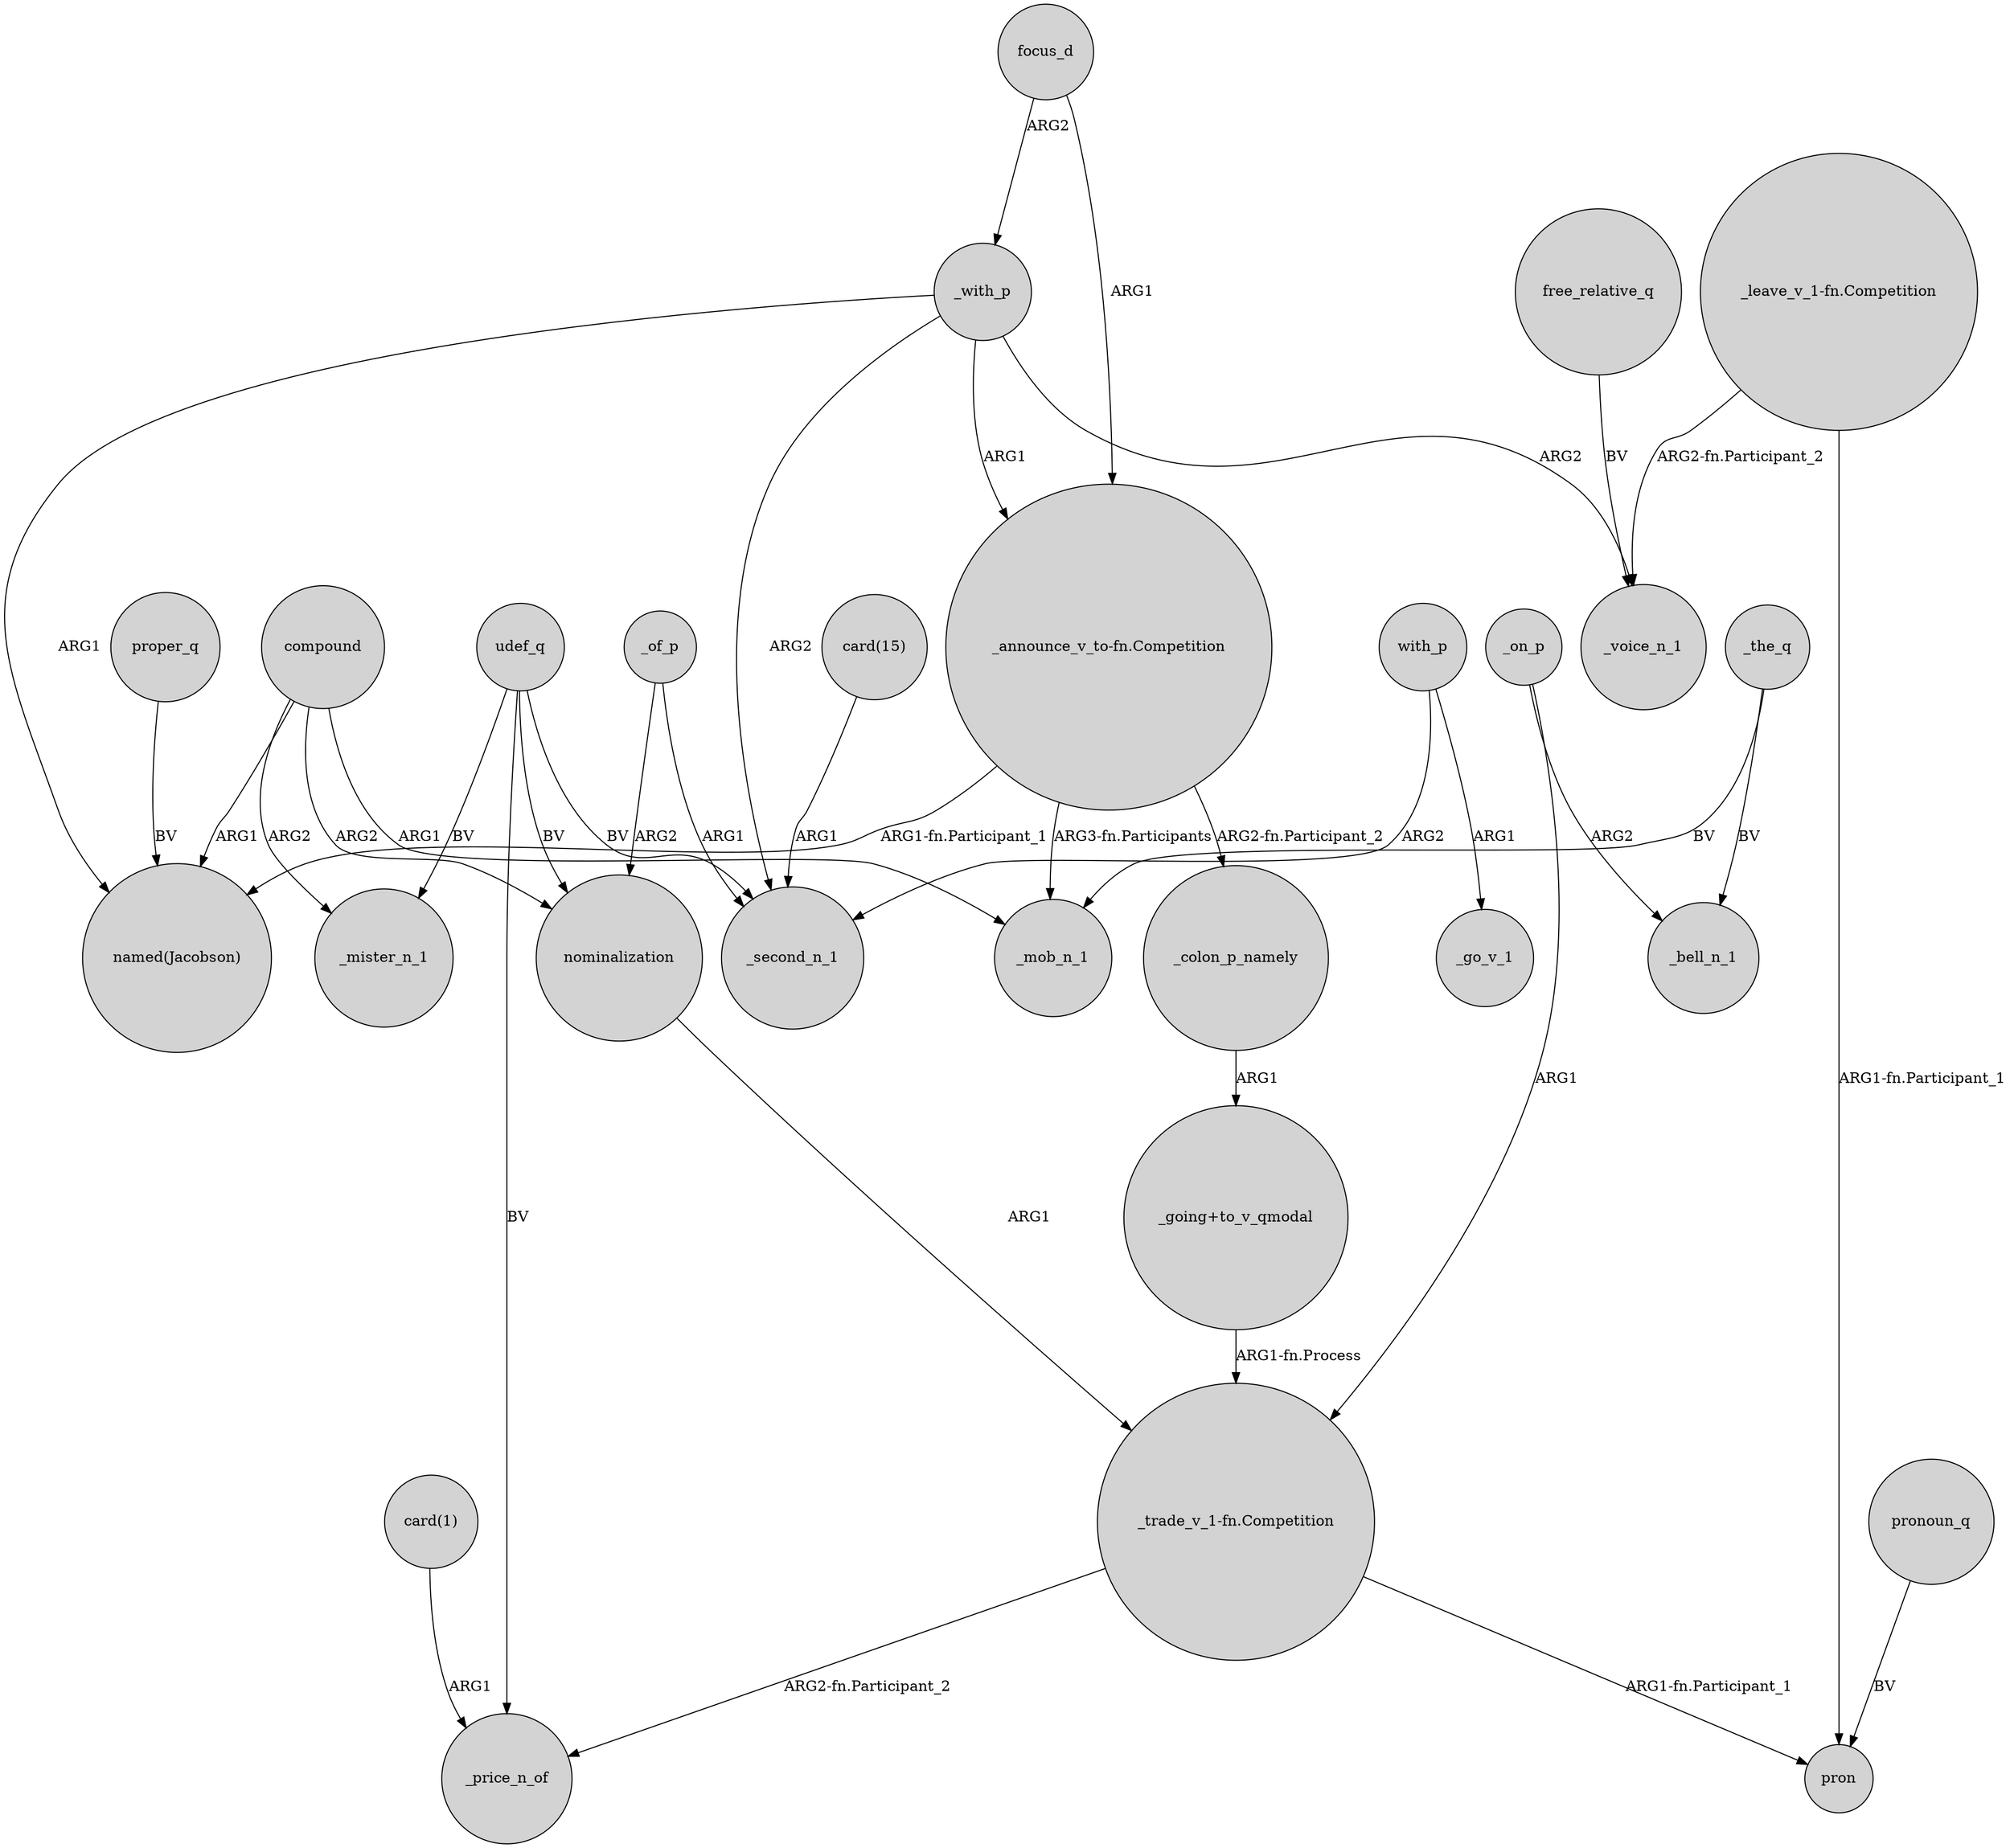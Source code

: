 digraph {
	node [shape=circle style=filled]
	_with_p -> "named(Jacobson)" [label=ARG1]
	_on_p -> _bell_n_1 [label=ARG2]
	compound -> _mister_n_1 [label=ARG2]
	"_trade_v_1-fn.Competition" -> _price_n_of [label="ARG2-fn.Participant_2"]
	focus_d -> _with_p [label=ARG2]
	_of_p -> _second_n_1 [label=ARG1]
	udef_q -> _price_n_of [label=BV]
	"_announce_v_to-fn.Competition" -> _mob_n_1 [label="ARG3-fn.Participants"]
	_the_q -> _mob_n_1 [label=BV]
	udef_q -> _second_n_1 [label=BV]
	udef_q -> nominalization [label=BV]
	_colon_p_namely -> "_going+to_v_qmodal" [label=ARG1]
	_with_p -> "_announce_v_to-fn.Competition" [label=ARG1]
	nominalization -> "_trade_v_1-fn.Competition" [label=ARG1]
	"_announce_v_to-fn.Competition" -> "named(Jacobson)" [label="ARG1-fn.Participant_1"]
	focus_d -> "_announce_v_to-fn.Competition" [label=ARG1]
	udef_q -> _mister_n_1 [label=BV]
	"_leave_v_1-fn.Competition" -> pron [label="ARG1-fn.Participant_1"]
	with_p -> _second_n_1 [label=ARG2]
	compound -> nominalization [label=ARG2]
	_of_p -> nominalization [label=ARG2]
	pronoun_q -> pron [label=BV]
	_the_q -> _bell_n_1 [label=BV]
	"card(15)" -> _second_n_1 [label=ARG1]
	"card(1)" -> _price_n_of [label=ARG1]
	_on_p -> "_trade_v_1-fn.Competition" [label=ARG1]
	_with_p -> _voice_n_1 [label=ARG2]
	compound -> "named(Jacobson)" [label=ARG1]
	with_p -> _go_v_1 [label=ARG1]
	"_announce_v_to-fn.Competition" -> _colon_p_namely [label="ARG2-fn.Participant_2"]
	compound -> _mob_n_1 [label=ARG1]
	free_relative_q -> _voice_n_1 [label=BV]
	_with_p -> _second_n_1 [label=ARG2]
	"_trade_v_1-fn.Competition" -> pron [label="ARG1-fn.Participant_1"]
	"_leave_v_1-fn.Competition" -> _voice_n_1 [label="ARG2-fn.Participant_2"]
	proper_q -> "named(Jacobson)" [label=BV]
	"_going+to_v_qmodal" -> "_trade_v_1-fn.Competition" [label="ARG1-fn.Process"]
}
